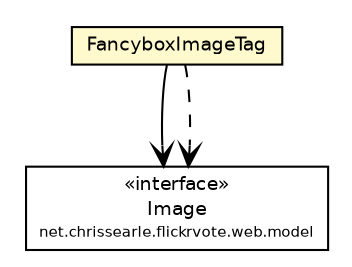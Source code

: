 #!/usr/local/bin/dot
#
# Class diagram 
# Generated by UmlGraph version 4.6 (http://www.spinellis.gr/sw/umlgraph)
#

digraph G {
	edge [fontname="Helvetica",fontsize=10,labelfontname="Helvetica",labelfontsize=10];
	node [fontname="Helvetica",fontsize=10,shape=plaintext];
	// net.chrissearle.flickrvote.web.model.Image
	c4150 [label=<<table border="0" cellborder="1" cellspacing="0" cellpadding="2" port="p" href="../model/Image.html">
		<tr><td><table border="0" cellspacing="0" cellpadding="1">
			<tr><td> &laquo;interface&raquo; </td></tr>
			<tr><td> Image </td></tr>
			<tr><td><font point-size="7.0"> net.chrissearle.flickrvote.web.model </font></td></tr>
		</table></td></tr>
		</table>>, fontname="Helvetica", fontcolor="black", fontsize=9.0];
	// net.chrissearle.flickrvote.web.taglib.FancyboxImageTag
	c4158 [label=<<table border="0" cellborder="1" cellspacing="0" cellpadding="2" port="p" bgcolor="lemonChiffon" href="./FancyboxImageTag.html">
		<tr><td><table border="0" cellspacing="0" cellpadding="1">
			<tr><td> FancyboxImageTag </td></tr>
		</table></td></tr>
		</table>>, fontname="Helvetica", fontcolor="black", fontsize=9.0];
	// net.chrissearle.flickrvote.web.taglib.FancyboxImageTag NAVASSOC net.chrissearle.flickrvote.web.model.Image
	c4158:p -> c4150:p [taillabel="", label="", headlabel="", fontname="Helvetica", fontcolor="black", fontsize=10.0, color="black", arrowhead=open];
	// net.chrissearle.flickrvote.web.taglib.FancyboxImageTag DEPEND net.chrissearle.flickrvote.web.model.Image
	c4158:p -> c4150:p [taillabel="", label="", headlabel="", fontname="Helvetica", fontcolor="black", fontsize=10.0, color="black", arrowhead=open, style=dashed];
}

